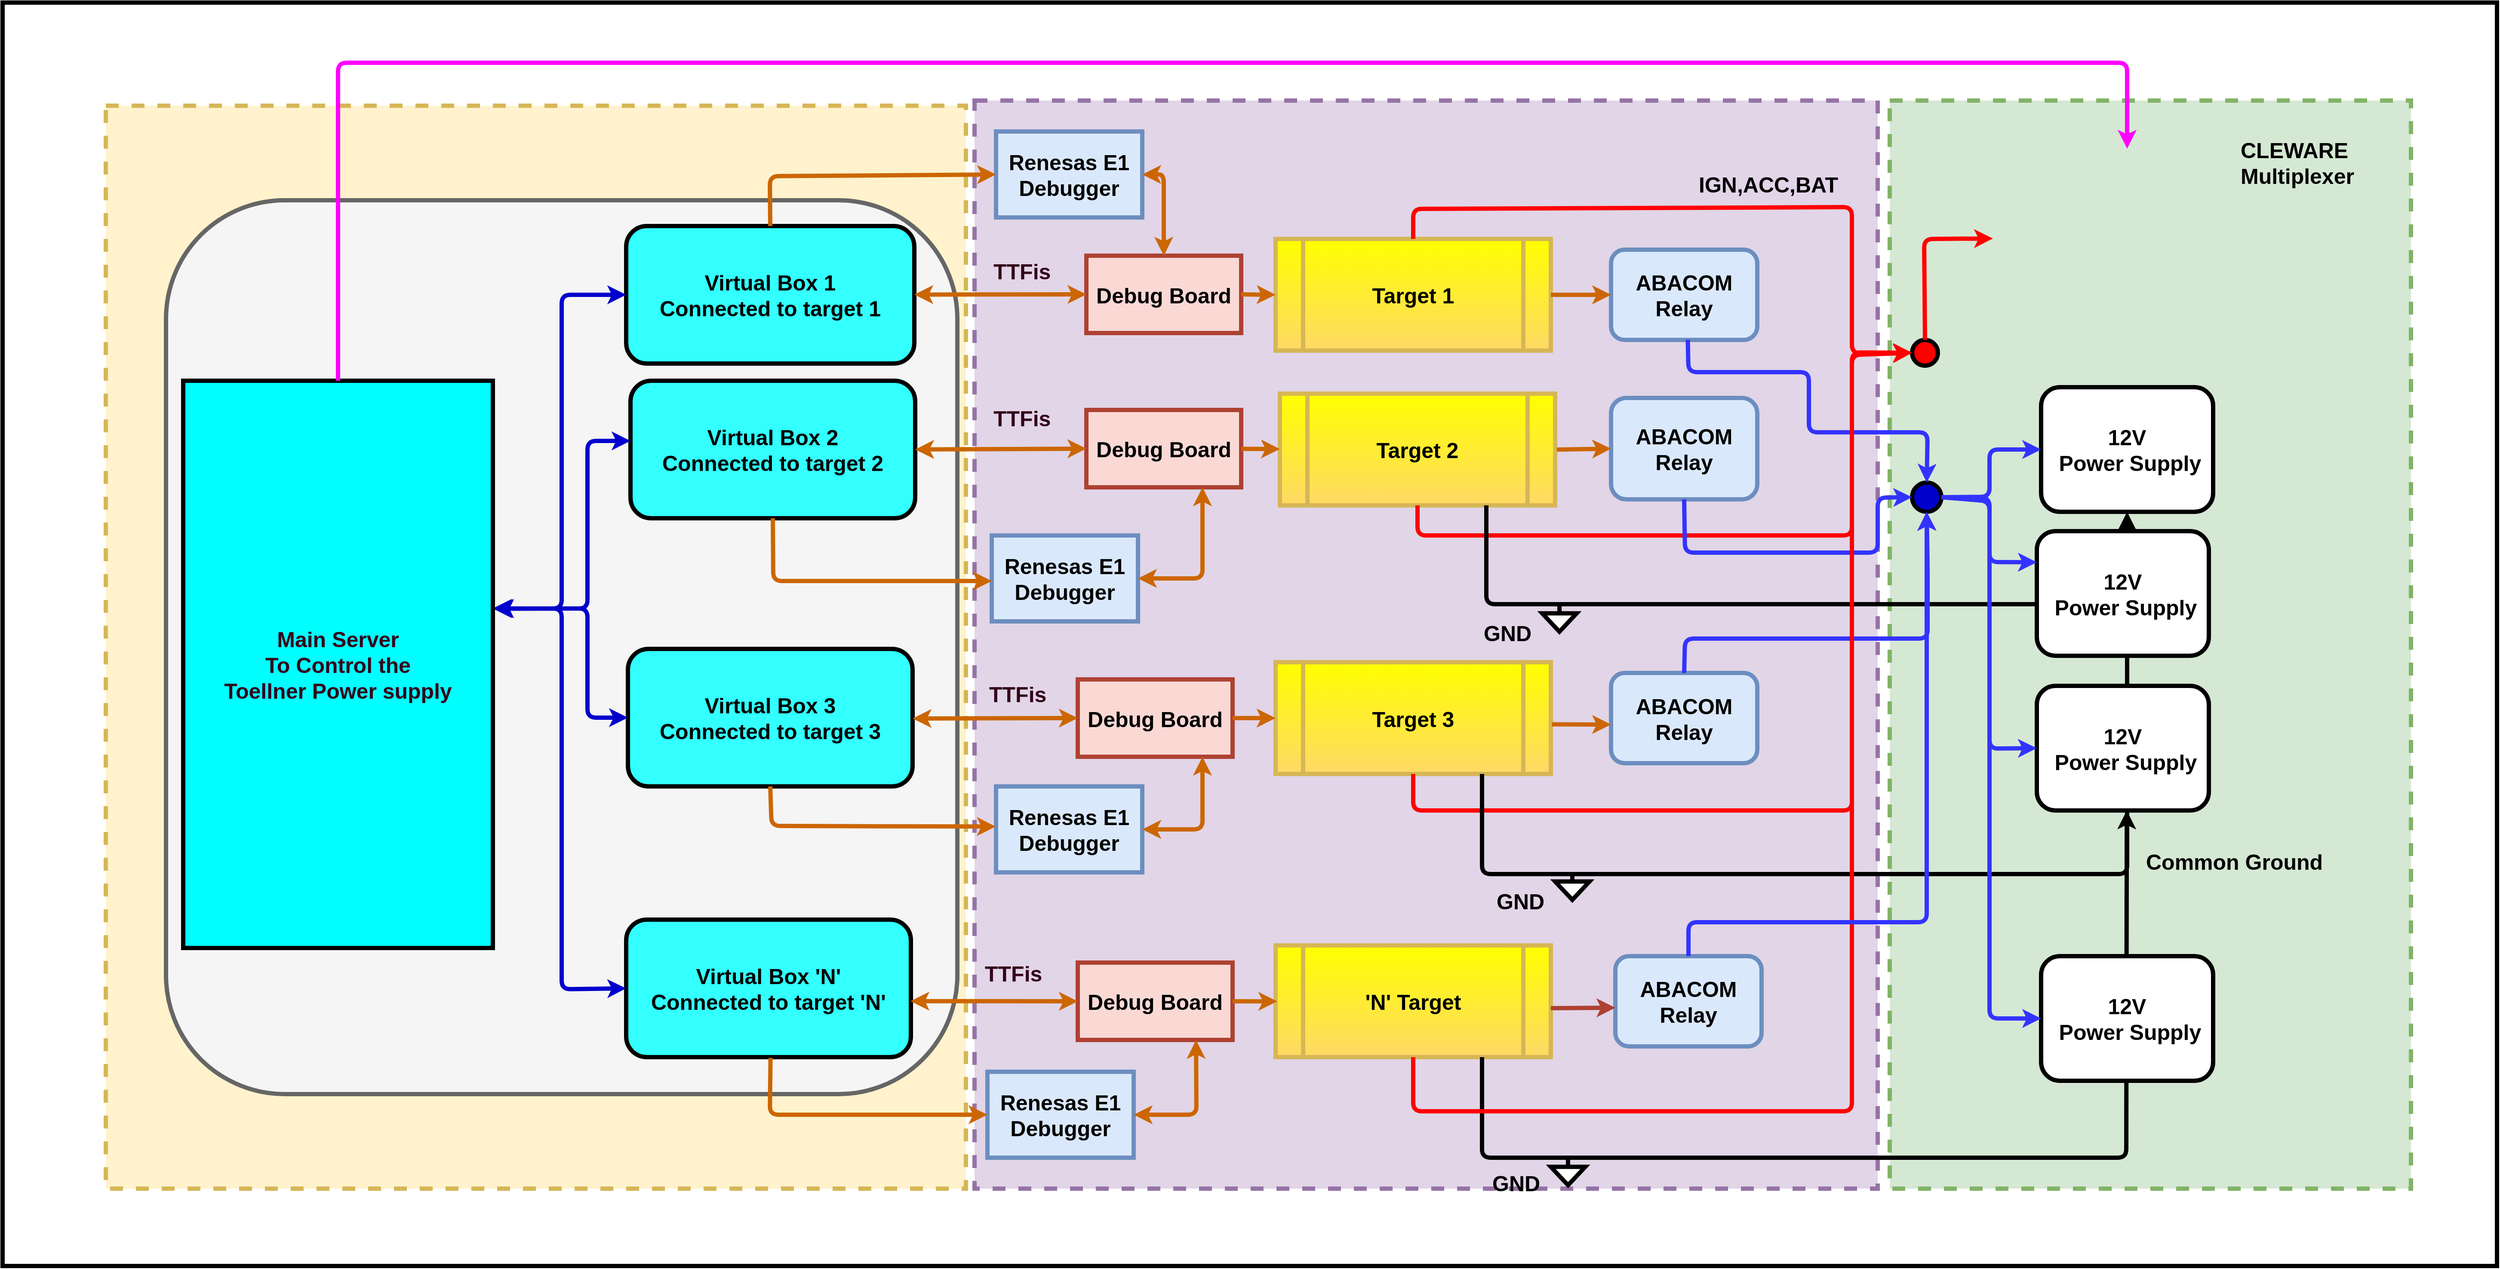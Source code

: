 <mxfile version="12.8.5" type="github">
  <diagram id="02fAPsdJdPxpbcAXxYlI" name="Page-1">
    <mxGraphModel dx="4295" dy="2483" grid="1" gridSize="10" guides="1" tooltips="1" connect="1" arrows="1" fold="1" page="1" pageScale="1" pageWidth="850" pageHeight="1100" math="0" shadow="0">
      <root>
        <mxCell id="0" />
        <mxCell id="1" parent="0" />
        <mxCell id="VCTh-uDd8C6AU_nKBhuK-1" value="" style="rounded=0;whiteSpace=wrap;html=1;strokeColor=#000000;strokeWidth=5;" parent="1" vertex="1">
          <mxGeometry x="-1500" y="-240" width="2900" height="1470" as="geometry" />
        </mxCell>
        <mxCell id="VCTh-uDd8C6AU_nKBhuK-2" value="" style="rounded=0;whiteSpace=wrap;html=1;dashed=1;strokeColor=#82b366;strokeWidth=5;fillColor=#d5e8d4;" parent="1" vertex="1">
          <mxGeometry x="694" y="-126" width="606" height="1266" as="geometry" />
        </mxCell>
        <mxCell id="VCTh-uDd8C6AU_nKBhuK-3" value="" style="rounded=0;whiteSpace=wrap;html=1;dashed=1;strokeColor=#9673a6;strokeWidth=5;fillColor=#e1d5e7;" parent="1" vertex="1">
          <mxGeometry x="-370" y="-126" width="1050" height="1266" as="geometry" />
        </mxCell>
        <mxCell id="VCTh-uDd8C6AU_nKBhuK-4" value="" style="rounded=0;whiteSpace=wrap;html=1;dashed=1;strokeWidth=5;strokeColor=#d6b656;fillColor=#fff2cc;" parent="1" vertex="1">
          <mxGeometry x="-1380" y="-120" width="1000" height="1260" as="geometry" />
        </mxCell>
        <mxCell id="VCTh-uDd8C6AU_nKBhuK-5" value="" style="rounded=1;whiteSpace=wrap;html=1;strokeWidth=5;fontStyle=1;fillColor=#f5f5f5;strokeColor=#666666;" parent="1" vertex="1">
          <mxGeometry x="-1310" y="-10" width="920" height="1040" as="geometry" />
        </mxCell>
        <mxCell id="VCTh-uDd8C6AU_nKBhuK-6" value="&lt;font style=&quot;font-size: 25px&quot;&gt;&lt;span&gt;&lt;font&gt;Virtual Box&lt;/font&gt;&lt;/span&gt; 1 &lt;br&gt;Connected to target 1&lt;br&gt;&lt;/font&gt;" style="rounded=1;whiteSpace=wrap;html=1;strokeWidth=5;fontStyle=1;fillColor=#33FFFF;" parent="1" vertex="1">
          <mxGeometry x="-775" y="20" width="335" height="160" as="geometry" />
        </mxCell>
        <mxCell id="VCTh-uDd8C6AU_nKBhuK-7" value="&lt;font style=&quot;font-size: 25px&quot;&gt;&lt;span&gt;&lt;font&gt;Virtual Box&lt;/font&gt;&lt;/span&gt; 2&lt;br&gt;Connected to target 2&lt;br&gt;&lt;/font&gt;" style="rounded=1;whiteSpace=wrap;html=1;strokeWidth=5;fontStyle=1;fillColor=#33FFFF;" parent="1" vertex="1">
          <mxGeometry x="-770" y="200" width="331" height="160" as="geometry" />
        </mxCell>
        <mxCell id="VCTh-uDd8C6AU_nKBhuK-8" value="&lt;font style=&quot;font-size: 25px&quot;&gt;Target 1&lt;br&gt;&lt;/font&gt;" style="shape=process;whiteSpace=wrap;html=1;backgroundOutline=1;strokeWidth=5;fontStyle=1;fillColor=#FFFF00;strokeColor=#d6b656;gradientColor=#ffd966;" parent="1" vertex="1">
          <mxGeometry x="-20" y="35" width="320" height="130" as="geometry" />
        </mxCell>
        <mxCell id="VCTh-uDd8C6AU_nKBhuK-9" value="&lt;font style=&quot;font-size: 25px&quot;&gt;Target 2&lt;br&gt;&lt;/font&gt;" style="shape=process;whiteSpace=wrap;html=1;backgroundOutline=1;strokeWidth=5;fontStyle=1;fillColor=#FFFF00;strokeColor=#d6b656;gradientColor=#ffd966;" parent="1" vertex="1">
          <mxGeometry x="-15" y="215" width="320" height="130" as="geometry" />
        </mxCell>
        <mxCell id="VCTh-uDd8C6AU_nKBhuK-10" value="&lt;font style=&quot;font-size: 25px;&quot;&gt;Debug Board&lt;br&gt;&lt;/font&gt;" style="rounded=0;whiteSpace=wrap;html=1;strokeWidth=5;fontStyle=1;fillColor=#fad9d5;strokeColor=#ae4132;" parent="1" vertex="1">
          <mxGeometry x="-240" y="54.5" width="180" height="90" as="geometry" />
        </mxCell>
        <mxCell id="VCTh-uDd8C6AU_nKBhuK-11" value="&lt;font style=&quot;font-size: 25px;&quot;&gt;Debug Board&lt;br&gt;&lt;/font&gt;" style="rounded=0;whiteSpace=wrap;html=1;strokeWidth=5;fontStyle=1;fillColor=#fad9d5;strokeColor=#ae4132;" parent="1" vertex="1">
          <mxGeometry x="-240" y="234" width="180" height="90" as="geometry" />
        </mxCell>
        <mxCell id="VCTh-uDd8C6AU_nKBhuK-12" value="&lt;font style=&quot;font-size: 25px;&quot;&gt;12V&lt;br&gt;&amp;nbsp;Power Supply&lt;br&gt;&lt;/font&gt;" style="rounded=1;whiteSpace=wrap;html=1;strokeWidth=5;fontStyle=1" parent="1" vertex="1">
          <mxGeometry x="870" y="207.5" width="200" height="145" as="geometry" />
        </mxCell>
        <mxCell id="VCTh-uDd8C6AU_nKBhuK-13" value="&lt;div style=&quot;font-size: 25px&quot;&gt;&lt;font style=&quot;font-size: 25px&quot;&gt;Renesas E1&lt;/font&gt;&lt;/div&gt;&lt;div style=&quot;font-size: 25px&quot;&gt;&lt;font style=&quot;font-size: 25px&quot;&gt;Debugger&lt;br&gt;&lt;/font&gt;&lt;/div&gt;" style="rounded=0;whiteSpace=wrap;html=1;strokeWidth=5;fontStyle=1;fillColor=#dae8fc;strokeColor=#6c8ebf;" parent="1" vertex="1">
          <mxGeometry x="-345" y="-90" width="170" height="100" as="geometry" />
        </mxCell>
        <mxCell id="VCTh-uDd8C6AU_nKBhuK-14" value="&lt;div style=&quot;font-size: 25px&quot;&gt;&lt;font style=&quot;font-size: 25px&quot;&gt;ABACOM &lt;br&gt;&lt;/font&gt;&lt;/div&gt;&lt;div style=&quot;font-size: 25px&quot;&gt;&lt;font style=&quot;font-size: 25px&quot;&gt;Relay&lt;br&gt;&lt;/font&gt;&lt;/div&gt;" style="rounded=1;whiteSpace=wrap;html=1;strokeWidth=5;fontStyle=1;fillColor=#dae8fc;strokeColor=#6c8ebf;" parent="1" vertex="1">
          <mxGeometry x="370" y="47.5" width="170" height="105" as="geometry" />
        </mxCell>
        <mxCell id="VCTh-uDd8C6AU_nKBhuK-15" value="&lt;div style=&quot;font-size: 25px&quot;&gt;&lt;font style=&quot;font-size: 25px&quot;&gt;ABACOM &lt;br&gt;&lt;/font&gt;&lt;/div&gt;&lt;div style=&quot;font-size: 25px&quot;&gt;&lt;font style=&quot;font-size: 25px&quot;&gt;Relay&lt;br&gt;&lt;/font&gt;&lt;/div&gt;" style="rounded=1;whiteSpace=wrap;html=1;strokeWidth=5;fontStyle=1;fillColor=#dae8fc;strokeColor=#6c8ebf;" parent="1" vertex="1">
          <mxGeometry x="370" y="220" width="170" height="118" as="geometry" />
        </mxCell>
        <mxCell id="VCTh-uDd8C6AU_nKBhuK-16" value="" style="endArrow=classic;html=1;exitX=1;exitY=0.5;entryX=0;entryY=0.5;strokeWidth=5;fontStyle=1;strokeColor=#CC6600;" parent="1" source="VCTh-uDd8C6AU_nKBhuK-10" target="VCTh-uDd8C6AU_nKBhuK-8" edge="1">
          <mxGeometry width="50" height="50" relative="1" as="geometry">
            <mxPoint x="110" y="600" as="sourcePoint" />
            <mxPoint x="160" y="550" as="targetPoint" />
          </mxGeometry>
        </mxCell>
        <mxCell id="VCTh-uDd8C6AU_nKBhuK-17" value="" style="endArrow=classic;html=1;strokeWidth=5;fontStyle=1;strokeColor=#CC6600;" parent="1" source="VCTh-uDd8C6AU_nKBhuK-11" target="VCTh-uDd8C6AU_nKBhuK-9" edge="1">
          <mxGeometry width="50" height="50" relative="1" as="geometry">
            <mxPoint x="-160" y="330" as="sourcePoint" />
            <mxPoint x="-89.289" y="280" as="targetPoint" />
          </mxGeometry>
        </mxCell>
        <mxCell id="VCTh-uDd8C6AU_nKBhuK-18" value="" style="endArrow=classic;html=1;exitX=0.5;exitY=0;strokeWidth=5;fontStyle=1;strokeColor=#FF0000;entryX=0;entryY=0.5;exitDx=0;exitDy=0;" parent="1" source="VCTh-uDd8C6AU_nKBhuK-8" target="VCTh-uDd8C6AU_nKBhuK-48" edge="1">
          <mxGeometry width="50" height="50" relative="1" as="geometry">
            <mxPoint x="520" y="-60" as="sourcePoint" />
            <mxPoint x="700" as="targetPoint" />
            <Array as="points">
              <mxPoint x="140" />
              <mxPoint x="650" y="-2" />
              <mxPoint x="650" y="168" />
            </Array>
          </mxGeometry>
        </mxCell>
        <mxCell id="VCTh-uDd8C6AU_nKBhuK-19" value="&lt;font style=&quot;font-size: 25px;&quot;&gt;IGN,ACC,BAT&lt;/font&gt;" style="text;html=1;strokeWidth=5;fontStyle=1" parent="1" vertex="1">
          <mxGeometry x="470" y="-50" width="180" height="30" as="geometry" />
        </mxCell>
        <mxCell id="VCTh-uDd8C6AU_nKBhuK-20" value="" style="endArrow=classic;html=1;exitX=0.5;exitY=1;entryX=0;entryY=0.5;strokeWidth=5;fontStyle=1;strokeColor=#FF0000;exitDx=0;exitDy=0;" parent="1" source="VCTh-uDd8C6AU_nKBhuK-9" target="VCTh-uDd8C6AU_nKBhuK-48" edge="1">
          <mxGeometry width="50" height="50" relative="1" as="geometry">
            <mxPoint x="760" y="600" as="sourcePoint" />
            <mxPoint x="810" y="550" as="targetPoint" />
            <Array as="points">
              <mxPoint x="145" y="380" />
              <mxPoint x="650" y="380" />
              <mxPoint x="650" y="280" />
              <mxPoint x="650" y="168" />
            </Array>
          </mxGeometry>
        </mxCell>
        <mxCell id="VCTh-uDd8C6AU_nKBhuK-21" value="" style="endArrow=classic;html=1;exitX=0.75;exitY=1;entryX=0.5;entryY=1;strokeWidth=5;fontStyle=1" parent="1" source="VCTh-uDd8C6AU_nKBhuK-9" target="VCTh-uDd8C6AU_nKBhuK-12" edge="1">
          <mxGeometry width="50" height="50" relative="1" as="geometry">
            <mxPoint x="530" y="650" as="sourcePoint" />
            <mxPoint x="580" y="600" as="targetPoint" />
            <Array as="points">
              <mxPoint x="225" y="460" />
              <mxPoint x="970" y="460" />
            </Array>
          </mxGeometry>
        </mxCell>
        <mxCell id="VCTh-uDd8C6AU_nKBhuK-25" value="&lt;font style=&quot;font-size: 25px&quot;&gt;&lt;span&gt;&lt;font style=&quot;font-size: 25px&quot;&gt;Common Ground &lt;/font&gt;&lt;/span&gt;&lt;/font&gt;" style="text;html=1;resizable=0;points=[];autosize=1;align=left;verticalAlign=top;spacingTop=-4;fontStyle=1" parent="1" vertex="1">
          <mxGeometry x="990" y="742" width="220" height="20" as="geometry" />
        </mxCell>
        <mxCell id="VCTh-uDd8C6AU_nKBhuK-26" value="" style="verticalLabelPosition=bottom;shadow=0;dashed=0;align=center;fillColor=#ffffff;html=1;verticalAlign=top;strokeWidth=5;shape=mxgraph.electrical.signal_sources.signal_ground;glass=0;comic=0;fontSize=50;fontStyle=1" parent="1" vertex="1">
          <mxGeometry x="290" y="460" width="40" height="32" as="geometry" />
        </mxCell>
        <mxCell id="VCTh-uDd8C6AU_nKBhuK-28" value="&lt;span&gt;&lt;font style=&quot;font-size: 25px&quot; color=&quot;#00000&quot;&gt;GND&lt;/font&gt;&lt;/span&gt;" style="text;html=1;resizable=0;points=[];autosize=1;align=left;verticalAlign=top;spacingTop=-4;fontColor=#33001A;fontStyle=1" parent="1" vertex="1">
          <mxGeometry x="905" y="466" width="70" height="20" as="geometry" />
        </mxCell>
        <mxCell id="VCTh-uDd8C6AU_nKBhuK-30" value="" style="endArrow=classic;html=1;strokeColor=#CC6600;strokeWidth=5;fontColor=#33001A;exitX=0.5;exitY=0;fontStyle=1;entryX=0;entryY=0.5;" parent="1" source="VCTh-uDd8C6AU_nKBhuK-6" target="VCTh-uDd8C6AU_nKBhuK-13" edge="1">
          <mxGeometry width="50" height="50" relative="1" as="geometry">
            <mxPoint x="-220" y="-40" as="sourcePoint" />
            <mxPoint x="-380" y="-40" as="targetPoint" />
            <Array as="points">
              <mxPoint x="-608" y="-38" />
            </Array>
          </mxGeometry>
        </mxCell>
        <mxCell id="VCTh-uDd8C6AU_nKBhuK-31" value="" style="endArrow=classic;html=1;strokeColor=#CC6600;strokeWidth=5;fontColor=#33001A;exitX=1;exitY=0.5;entryX=0;entryY=0.5;fontStyle=1" parent="1" source="VCTh-uDd8C6AU_nKBhuK-8" target="VCTh-uDd8C6AU_nKBhuK-14" edge="1">
          <mxGeometry width="50" height="50" relative="1" as="geometry">
            <mxPoint x="220" as="sourcePoint" />
            <mxPoint x="270" y="-50" as="targetPoint" />
            <Array as="points" />
          </mxGeometry>
        </mxCell>
        <mxCell id="VCTh-uDd8C6AU_nKBhuK-32" value="" style="endArrow=classic;startArrow=classic;html=1;strokeColor=#CC6600;strokeWidth=5;fontColor=#33001A;entryX=0;entryY=0.5;fontStyle=1" parent="1" source="VCTh-uDd8C6AU_nKBhuK-6" target="VCTh-uDd8C6AU_nKBhuK-10" edge="1">
          <mxGeometry width="50" height="50" relative="1" as="geometry">
            <mxPoint x="-440" y="150" as="sourcePoint" />
            <mxPoint x="-369.289" y="100" as="targetPoint" />
          </mxGeometry>
        </mxCell>
        <mxCell id="VCTh-uDd8C6AU_nKBhuK-33" value="" style="endArrow=classic;startArrow=classic;html=1;strokeColor=#CC6600;strokeWidth=5;fontColor=#33001A;exitX=1;exitY=0.5;entryX=0;entryY=0.5;fontStyle=1" parent="1" source="VCTh-uDd8C6AU_nKBhuK-7" target="VCTh-uDd8C6AU_nKBhuK-11" edge="1">
          <mxGeometry width="50" height="50" relative="1" as="geometry">
            <mxPoint x="-410" y="320" as="sourcePoint" />
            <mxPoint x="-360" y="270" as="targetPoint" />
          </mxGeometry>
        </mxCell>
        <mxCell id="VCTh-uDd8C6AU_nKBhuK-34" value="&lt;div&gt;&lt;font style=&quot;font-size: 25px&quot;&gt;Renesas E1&lt;/font&gt;&lt;/div&gt;&lt;div&gt;&lt;font style=&quot;font-size: 25px&quot;&gt;Debugger&lt;br&gt;&lt;/font&gt;&lt;/div&gt;" style="rounded=0;whiteSpace=wrap;html=1;strokeWidth=5;fontStyle=1;fillColor=#dae8fc;strokeColor=#6c8ebf;" parent="1" vertex="1">
          <mxGeometry x="-350" y="380" width="170" height="100" as="geometry" />
        </mxCell>
        <mxCell id="VCTh-uDd8C6AU_nKBhuK-35" value="" style="endArrow=classic;html=1;strokeColor=#CC6600;strokeWidth=5;fontColor=#33001A;exitX=0.5;exitY=1;fontStyle=1;" parent="1" source="VCTh-uDd8C6AU_nKBhuK-7" edge="1">
          <mxGeometry width="50" height="50" relative="1" as="geometry">
            <mxPoint x="-604.5" y="490.333" as="sourcePoint" />
            <mxPoint x="-350" y="433" as="targetPoint" />
            <Array as="points">
              <mxPoint x="-604" y="433" />
            </Array>
          </mxGeometry>
        </mxCell>
        <mxCell id="VCTh-uDd8C6AU_nKBhuK-36" value="" style="endArrow=classic;html=1;strokeColor=#CC6600;strokeWidth=5;fontColor=#33001A;entryX=0;entryY=0.5;exitX=1.006;exitY=0.501;exitPerimeter=0;fontStyle=1" parent="1" source="VCTh-uDd8C6AU_nKBhuK-9" target="VCTh-uDd8C6AU_nKBhuK-15" edge="1">
          <mxGeometry width="50" height="50" relative="1" as="geometry">
            <mxPoint x="310" y="280" as="sourcePoint" />
            <mxPoint x="373.833" y="570.333" as="targetPoint" />
            <Array as="points" />
          </mxGeometry>
        </mxCell>
        <mxCell id="VCTh-uDd8C6AU_nKBhuK-37" value="" style="endArrow=classic;startArrow=classic;html=1;strokeColor=#0000CC;strokeWidth=5;fontColor=#33001A;entryX=0;entryY=0.5;fontStyle=1;" parent="1" target="VCTh-uDd8C6AU_nKBhuK-6" edge="1">
          <mxGeometry width="50" height="50" relative="1" as="geometry">
            <mxPoint x="-930" y="465" as="sourcePoint" />
            <mxPoint x="-790" y="70" as="targetPoint" />
            <Array as="points">
              <mxPoint x="-850" y="465" />
              <mxPoint x="-850" y="100" />
            </Array>
          </mxGeometry>
        </mxCell>
        <mxCell id="VCTh-uDd8C6AU_nKBhuK-38" value="" style="endArrow=classic;startArrow=classic;html=1;strokeColor=#0000CC;strokeWidth=5;fontColor=#33001A;fontStyle=1" parent="1" edge="1">
          <mxGeometry width="50" height="50" relative="1" as="geometry">
            <mxPoint x="-930" y="465" as="sourcePoint" />
            <mxPoint x="-770" y="270" as="targetPoint" />
            <Array as="points">
              <mxPoint x="-820" y="465" />
              <mxPoint x="-820" y="270" />
            </Array>
          </mxGeometry>
        </mxCell>
        <mxCell id="VCTh-uDd8C6AU_nKBhuK-39" value="&lt;div style=&quot;font-size: 25px&quot; align=&quot;center&quot;&gt;&lt;span style=&quot;font-size: 25px&quot;&gt;&lt;font style=&quot;font-size: 25px&quot;&gt;Main Server&lt;br style=&quot;font-size: 25px&quot;&gt;&lt;/font&gt;&lt;/span&gt;&lt;/div&gt;&lt;span&gt;&lt;font&gt;To Control the &lt;br&gt;Toellner Power supply&lt;/font&gt;&lt;/span&gt;" style="rounded=0;whiteSpace=wrap;html=1;strokeWidth=5;fillColor=#00FFFF;fontColor=#33001A;fontSize=25;fontStyle=1" parent="1" vertex="1">
          <mxGeometry x="-1290" y="200" width="360" height="660" as="geometry" />
        </mxCell>
        <mxCell id="VCTh-uDd8C6AU_nKBhuK-40" value="&lt;font style=&quot;font-size: 25px&quot;&gt;Target 3&lt;br&gt;&lt;/font&gt;" style="shape=process;whiteSpace=wrap;html=1;backgroundOutline=1;strokeWidth=5;fontStyle=1;fillColor=#FFFF00;strokeColor=#d6b656;gradientColor=#ffd966;" parent="1" vertex="1">
          <mxGeometry x="-20" y="527.5" width="320" height="130" as="geometry" />
        </mxCell>
        <mxCell id="VCTh-uDd8C6AU_nKBhuK-41" value="&lt;font style=&quot;font-size: 25px;&quot;&gt;Debug Board&lt;br&gt;&lt;/font&gt;" style="rounded=0;whiteSpace=wrap;html=1;strokeWidth=5;fontStyle=1;fillColor=#fad9d5;strokeColor=#ae4132;" parent="1" vertex="1">
          <mxGeometry x="-250" y="547.5" width="180" height="90" as="geometry" />
        </mxCell>
        <mxCell id="VCTh-uDd8C6AU_nKBhuK-42" value="&lt;div style=&quot;font-size: 25px&quot;&gt;&lt;font style=&quot;font-size: 25px&quot;&gt;ABACOM &lt;br&gt;&lt;/font&gt;&lt;/div&gt;&lt;div style=&quot;font-size: 25px&quot;&gt;&lt;font style=&quot;font-size: 25px&quot;&gt;Relay&lt;br&gt;&lt;/font&gt;&lt;/div&gt;" style="rounded=1;whiteSpace=wrap;html=1;strokeWidth=5;fontStyle=1;fillColor=#dae8fc;strokeColor=#6c8ebf;" parent="1" vertex="1">
          <mxGeometry x="370" y="540" width="170" height="105" as="geometry" />
        </mxCell>
        <mxCell id="VCTh-uDd8C6AU_nKBhuK-43" value="&lt;div style=&quot;font-size: 25px&quot;&gt;&lt;font style=&quot;font-size: 25px&quot;&gt;Renesas E1&lt;/font&gt;&lt;/div&gt;&lt;div style=&quot;font-size: 25px&quot;&gt;&lt;font style=&quot;font-size: 25px&quot;&gt;Debugger&lt;br&gt;&lt;/font&gt;&lt;/div&gt;" style="rounded=0;whiteSpace=wrap;html=1;strokeWidth=5;fontStyle=1;fillColor=#dae8fc;strokeColor=#6c8ebf;" parent="1" vertex="1">
          <mxGeometry x="-345" y="672" width="170" height="100" as="geometry" />
        </mxCell>
        <mxCell id="VCTh-uDd8C6AU_nKBhuK-44" value="" style="endArrow=classic;html=1;strokeWidth=5;fontStyle=1;strokeColor=#CC6600;exitX=1;exitY=0.5;entryX=0;entryY=0.5;" parent="1" source="VCTh-uDd8C6AU_nKBhuK-41" target="VCTh-uDd8C6AU_nKBhuK-40" edge="1">
          <mxGeometry width="50" height="50" relative="1" as="geometry">
            <mxPoint x="-150" y="290.0" as="sourcePoint" />
            <mxPoint x="-79.289" y="290.0" as="targetPoint" />
          </mxGeometry>
        </mxCell>
        <mxCell id="VCTh-uDd8C6AU_nKBhuK-45" value="" style="endArrow=classic;html=1;strokeColor=#CC6600;strokeWidth=5;fontColor=#33001A;entryX=0;entryY=0.5;exitX=1.004;exitY=0.556;exitPerimeter=0;fontStyle=1" parent="1" source="VCTh-uDd8C6AU_nKBhuK-40" edge="1">
          <mxGeometry width="50" height="50" relative="1" as="geometry">
            <mxPoint x="230" y="600" as="sourcePoint" />
            <mxPoint x="370" y="600" as="targetPoint" />
            <Array as="points" />
          </mxGeometry>
        </mxCell>
        <mxCell id="VCTh-uDd8C6AU_nKBhuK-46" value="" style="endArrow=classic;html=1;exitX=0.5;exitY=1;entryX=0;entryY=0.5;strokeWidth=5;fontStyle=1;strokeColor=#FF0000;exitDx=0;exitDy=0;" parent="1" target="VCTh-uDd8C6AU_nKBhuK-48" edge="1" source="VCTh-uDd8C6AU_nKBhuK-40">
          <mxGeometry width="50" height="50" relative="1" as="geometry">
            <mxPoint x="539.857" y="593.571" as="sourcePoint" />
            <mxPoint x="869.857" y="593.571" as="targetPoint" />
            <Array as="points">
              <mxPoint x="140" y="700" />
              <mxPoint x="650" y="700" />
              <mxPoint x="650" y="594" />
              <mxPoint x="650" y="170" />
            </Array>
          </mxGeometry>
        </mxCell>
        <mxCell id="VCTh-uDd8C6AU_nKBhuK-47" value="" style="endArrow=classic;html=1;exitX=0.75;exitY=1;strokeWidth=5;fontStyle=1" parent="1" source="VCTh-uDd8C6AU_nKBhuK-40" edge="1">
          <mxGeometry width="50" height="50" relative="1" as="geometry">
            <mxPoint x="149.857" y="659.286" as="sourcePoint" />
            <mxPoint x="970" y="360" as="targetPoint" />
            <Array as="points">
              <mxPoint x="220" y="774" />
              <mxPoint x="970" y="774" />
            </Array>
          </mxGeometry>
        </mxCell>
        <mxCell id="VCTh-uDd8C6AU_nKBhuK-48" value="" style="ellipse;whiteSpace=wrap;html=1;aspect=fixed;strokeWidth=5;fillColor=#FF0000;fontSize=25;fontColor=#33001A;fontStyle=1" parent="1" vertex="1">
          <mxGeometry x="720" y="152.5" width="30" height="30" as="geometry" />
        </mxCell>
        <mxCell id="VCTh-uDd8C6AU_nKBhuK-49" value="" style="endArrow=classic;html=1;strokeColor=#FF0000;strokeWidth=5;fontSize=25;fontColor=#33001A;exitX=0.5;exitY=0;entryX=0;entryY=0.5;fontStyle=1" parent="1" source="VCTh-uDd8C6AU_nKBhuK-48" edge="1">
          <mxGeometry width="50" height="50" relative="1" as="geometry">
            <mxPoint x="760" y="110" as="sourcePoint" />
            <mxPoint x="814" y="34.5" as="targetPoint" />
            <Array as="points">
              <mxPoint x="734" y="35" />
            </Array>
          </mxGeometry>
        </mxCell>
        <mxCell id="VCTh-uDd8C6AU_nKBhuK-50" value="&lt;font style=&quot;font-size: 25px;&quot;&gt;12V&lt;br&gt;&amp;nbsp;Power Supply&lt;br&gt;&lt;/font&gt;" style="rounded=1;whiteSpace=wrap;html=1;strokeWidth=5;fontStyle=1" parent="1" vertex="1">
          <mxGeometry x="865" y="375" width="200" height="145" as="geometry" />
        </mxCell>
        <mxCell id="VCTh-uDd8C6AU_nKBhuK-51" value="&lt;font style=&quot;font-size: 25px;&quot;&gt;12V&lt;br&gt;&amp;nbsp;Power Supply&lt;br&gt;&lt;/font&gt;" style="rounded=1;whiteSpace=wrap;html=1;strokeWidth=5;fontStyle=1" parent="1" vertex="1">
          <mxGeometry x="865" y="555" width="200" height="145" as="geometry" />
        </mxCell>
        <mxCell id="VCTh-uDd8C6AU_nKBhuK-52" value="" style="ellipse;whiteSpace=wrap;html=1;aspect=fixed;strokeWidth=5;fillColor=#0000CC;fontSize=25;fontColor=#33001A;fontStyle=1" parent="1" vertex="1">
          <mxGeometry x="720" y="318.5" width="34" height="34" as="geometry" />
        </mxCell>
        <mxCell id="VCTh-uDd8C6AU_nKBhuK-53" value="" style="endArrow=classic;html=1;strokeColor=#3333FF;strokeWidth=5;fontSize=25;fontColor=#33001A;exitX=0.5;exitY=1;entryX=0;entryY=0.5;fontStyle=1" parent="1" source="VCTh-uDd8C6AU_nKBhuK-15" target="VCTh-uDd8C6AU_nKBhuK-52" edge="1">
          <mxGeometry width="50" height="50" relative="1" as="geometry">
            <mxPoint x="500" y="440" as="sourcePoint" />
            <mxPoint x="550" y="390" as="targetPoint" />
            <Array as="points">
              <mxPoint x="456" y="400" />
              <mxPoint x="680" y="400" />
              <mxPoint x="680" y="336" />
            </Array>
          </mxGeometry>
        </mxCell>
        <mxCell id="VCTh-uDd8C6AU_nKBhuK-54" value="" style="endArrow=classic;html=1;strokeColor=#3333FF;strokeWidth=5;fontSize=25;fontColor=#33001A;exitX=0.525;exitY=0.998;entryX=0.5;entryY=0;exitPerimeter=0;fontStyle=1" parent="1" source="VCTh-uDd8C6AU_nKBhuK-14" target="VCTh-uDd8C6AU_nKBhuK-52" edge="1">
          <mxGeometry width="50" height="50" relative="1" as="geometry">
            <mxPoint x="560" y="220" as="sourcePoint" />
            <mxPoint x="610" y="170" as="targetPoint" />
            <Array as="points">
              <mxPoint x="460" y="190" />
              <mxPoint x="600" y="190" />
              <mxPoint x="600" y="260" />
              <mxPoint x="738" y="260" />
            </Array>
          </mxGeometry>
        </mxCell>
        <mxCell id="VCTh-uDd8C6AU_nKBhuK-55" value="" style="endArrow=classic;html=1;strokeColor=#3333FF;strokeWidth=5;fontSize=25;fontColor=#33001A;exitX=0.5;exitY=0;entryX=0.5;entryY=1;fontStyle=1" parent="1" source="VCTh-uDd8C6AU_nKBhuK-42" target="VCTh-uDd8C6AU_nKBhuK-52" edge="1">
          <mxGeometry width="50" height="50" relative="1" as="geometry">
            <mxPoint x="770" y="450" as="sourcePoint" />
            <mxPoint x="820" y="400" as="targetPoint" />
            <Array as="points">
              <mxPoint x="456" y="500" />
              <mxPoint x="738" y="500" />
              <mxPoint x="738" y="420" />
            </Array>
          </mxGeometry>
        </mxCell>
        <mxCell id="VCTh-uDd8C6AU_nKBhuK-56" value="" style="endArrow=classic;html=1;strokeColor=#3333FF;strokeWidth=5;fontSize=25;fontColor=#33001A;exitX=1;exitY=0.5;entryX=0;entryY=0.5;fontStyle=1" parent="1" source="VCTh-uDd8C6AU_nKBhuK-52" target="VCTh-uDd8C6AU_nKBhuK-12" edge="1">
          <mxGeometry width="50" height="50" relative="1" as="geometry">
            <mxPoint x="800" y="370" as="sourcePoint" />
            <mxPoint x="850" y="320" as="targetPoint" />
            <Array as="points">
              <mxPoint x="810" y="335" />
              <mxPoint x="810" y="280" />
            </Array>
          </mxGeometry>
        </mxCell>
        <mxCell id="VCTh-uDd8C6AU_nKBhuK-57" value="" style="endArrow=classic;html=1;strokeColor=#3333FF;strokeWidth=5;fontSize=25;fontColor=#33001A;exitX=1;exitY=0.5;entryX=0;entryY=0.25;fontStyle=1" parent="1" source="VCTh-uDd8C6AU_nKBhuK-52" target="VCTh-uDd8C6AU_nKBhuK-50" edge="1">
          <mxGeometry width="50" height="50" relative="1" as="geometry">
            <mxPoint x="790" y="430" as="sourcePoint" />
            <mxPoint x="840" y="380" as="targetPoint" />
            <Array as="points">
              <mxPoint x="810" y="336" />
              <mxPoint x="810" y="411" />
            </Array>
          </mxGeometry>
        </mxCell>
        <mxCell id="VCTh-uDd8C6AU_nKBhuK-58" value="" style="endArrow=classic;html=1;strokeColor=#3333FF;strokeWidth=5;fontSize=25;fontColor=#33001A;exitX=1;exitY=0.5;entryX=0;entryY=0.5;fontStyle=1" parent="1" source="VCTh-uDd8C6AU_nKBhuK-52" target="VCTh-uDd8C6AU_nKBhuK-51" edge="1">
          <mxGeometry width="50" height="50" relative="1" as="geometry">
            <mxPoint x="780" y="440" as="sourcePoint" />
            <mxPoint x="830" y="390" as="targetPoint" />
            <Array as="points">
              <mxPoint x="810" y="340" />
              <mxPoint x="810" y="628" />
            </Array>
          </mxGeometry>
        </mxCell>
        <mxCell id="VCTh-uDd8C6AU_nKBhuK-60" value="&lt;div&gt;&lt;b&gt;&lt;font style=&quot;font-size: 25px&quot;&gt;CLEWARE&lt;br&gt;&lt;/font&gt;&lt;/b&gt;&lt;/div&gt;&lt;div&gt;&lt;b&gt;&lt;font style=&quot;font-size: 25px&quot;&gt;Multiplexer&lt;/font&gt;&lt;/b&gt;&lt;/div&gt;" style="text;html=1;fontStyle=1" parent="1" vertex="1">
          <mxGeometry x="1100" y="-90" width="180" height="110" as="geometry" />
        </mxCell>
        <mxCell id="VCTh-uDd8C6AU_nKBhuK-61" value="&lt;span&gt;&lt;font style=&quot;font-size: 25px&quot; color=&quot;#00000&quot;&gt;GND&lt;/font&gt;&lt;/span&gt;" style="text;html=1;resizable=0;points=[];autosize=1;align=left;verticalAlign=top;spacingTop=-4;fontColor=#33001A;fontStyle=1" parent="1" vertex="1">
          <mxGeometry x="220" y="476.071" width="70" height="20" as="geometry" />
        </mxCell>
        <mxCell id="VCTh-uDd8C6AU_nKBhuK-63" value="&lt;font style=&quot;font-size: 25px&quot;&gt;&#39;N&#39; Target&lt;br&gt;&lt;/font&gt;" style="shape=process;whiteSpace=wrap;html=1;backgroundOutline=1;strokeWidth=5;fontStyle=1;fillColor=#FFFF00;strokeColor=#d6b656;gradientColor=#ffd966;" parent="1" vertex="1">
          <mxGeometry x="-20" y="857" width="320" height="130" as="geometry" />
        </mxCell>
        <mxCell id="VCTh-uDd8C6AU_nKBhuK-64" value="&lt;font style=&quot;font-size: 25px;&quot;&gt;Debug Board&lt;br&gt;&lt;/font&gt;" style="rounded=0;whiteSpace=wrap;html=1;strokeWidth=5;fontStyle=1;fillColor=#fad9d5;strokeColor=#ae4132;" parent="1" vertex="1">
          <mxGeometry x="-250" y="877" width="180" height="90" as="geometry" />
        </mxCell>
        <mxCell id="VCTh-uDd8C6AU_nKBhuK-65" value="&lt;div style=&quot;font-size: 25px&quot;&gt;&lt;font style=&quot;font-size: 25px&quot;&gt;ABACOM &lt;br&gt;&lt;/font&gt;&lt;/div&gt;&lt;div style=&quot;font-size: 25px&quot;&gt;&lt;font style=&quot;font-size: 25px&quot;&gt;Relay&lt;br&gt;&lt;/font&gt;&lt;/div&gt;" style="rounded=1;whiteSpace=wrap;html=1;strokeWidth=5;fontStyle=1;fillColor=#dae8fc;strokeColor=#6c8ebf;" parent="1" vertex="1">
          <mxGeometry x="375" y="869.5" width="170" height="105" as="geometry" />
        </mxCell>
        <mxCell id="VCTh-uDd8C6AU_nKBhuK-66" value="&lt;div style=&quot;font-size: 25px&quot;&gt;&lt;font style=&quot;font-size: 25px&quot;&gt;Renesas E1&lt;/font&gt;&lt;/div&gt;&lt;div style=&quot;font-size: 25px&quot;&gt;&lt;font style=&quot;font-size: 25px&quot;&gt;Debugger&lt;br&gt;&lt;/font&gt;&lt;/div&gt;" style="rounded=0;whiteSpace=wrap;html=1;strokeWidth=5;fontStyle=1;fillColor=#dae8fc;strokeColor=#6c8ebf;" parent="1" vertex="1">
          <mxGeometry x="-355" y="1004" width="170" height="100" as="geometry" />
        </mxCell>
        <mxCell id="VCTh-uDd8C6AU_nKBhuK-67" value="" style="endArrow=classic;html=1;strokeColor=#ae4132;strokeWidth=5;fontColor=#33001A;entryX=0;entryY=0.5;fillColor=#fad9d5;fontStyle=1" parent="1" edge="1">
          <mxGeometry width="50" height="50" relative="1" as="geometry">
            <mxPoint x="300" y="930" as="sourcePoint" />
            <mxPoint x="375" y="929.5" as="targetPoint" />
            <Array as="points" />
          </mxGeometry>
        </mxCell>
        <mxCell id="VCTh-uDd8C6AU_nKBhuK-68" value="" style="endArrow=classic;html=1;exitX=0.75;exitY=1;strokeWidth=5;fontStyle=1;entryX=0.523;entryY=1;entryPerimeter=0;" parent="1" source="VCTh-uDd8C6AU_nKBhuK-63" target="VCTh-uDd8C6AU_nKBhuK-51" edge="1">
          <mxGeometry width="50" height="50" relative="1" as="geometry">
            <mxPoint x="154.857" y="988.786" as="sourcePoint" />
            <mxPoint x="975" y="700" as="targetPoint" />
            <Array as="points">
              <mxPoint x="220" y="1104" />
              <mxPoint x="969" y="1104" />
            </Array>
          </mxGeometry>
        </mxCell>
        <mxCell id="VCTh-uDd8C6AU_nKBhuK-69" value="&lt;font style=&quot;font-size: 25px;&quot;&gt;12V&lt;br&gt;&amp;nbsp;Power Supply&lt;br&gt;&lt;/font&gt;" style="rounded=1;whiteSpace=wrap;html=1;strokeWidth=5;fontStyle=1" parent="1" vertex="1">
          <mxGeometry x="870" y="869.5" width="200" height="145" as="geometry" />
        </mxCell>
        <mxCell id="VCTh-uDd8C6AU_nKBhuK-70" value="" style="verticalLabelPosition=bottom;shadow=0;dashed=0;align=center;fillColor=#ffffff;html=1;verticalAlign=top;strokeWidth=5;shape=mxgraph.electrical.signal_sources.signal_ground;glass=0;comic=0;fontSize=50;fontStyle=1" parent="1" vertex="1">
          <mxGeometry x="305" y="772" width="40" height="32" as="geometry" />
        </mxCell>
        <mxCell id="VCTh-uDd8C6AU_nKBhuK-71" value="&lt;span&gt;&lt;font style=&quot;font-size: 25px&quot; color=&quot;#00000&quot;&gt;GND&lt;/font&gt;&lt;/span&gt;" style="text;html=1;resizable=0;points=[];autosize=1;align=left;verticalAlign=top;spacingTop=-4;fontColor=#33001A;fontStyle=1" parent="1" vertex="1">
          <mxGeometry x="235" y="788.071" width="70" height="20" as="geometry" />
        </mxCell>
        <mxCell id="VCTh-uDd8C6AU_nKBhuK-72" value="" style="verticalLabelPosition=bottom;shadow=0;dashed=0;align=center;fillColor=#ffffff;html=1;verticalAlign=top;strokeWidth=5;shape=mxgraph.electrical.signal_sources.signal_ground;glass=0;comic=0;fontSize=50;fontStyle=1" parent="1" vertex="1">
          <mxGeometry x="300" y="1104" width="40" height="32" as="geometry" />
        </mxCell>
        <mxCell id="VCTh-uDd8C6AU_nKBhuK-73" value="&lt;span&gt;&lt;font style=&quot;font-size: 25px&quot; color=&quot;#00000&quot;&gt;GND&lt;/font&gt;&lt;/span&gt;" style="text;html=1;resizable=0;points=[];autosize=1;align=left;verticalAlign=top;spacingTop=-4;fontColor=#33001A;fontStyle=1" parent="1" vertex="1">
          <mxGeometry x="230" y="1116.071" width="70" height="20" as="geometry" />
        </mxCell>
        <mxCell id="VCTh-uDd8C6AU_nKBhuK-74" value="&lt;font style=&quot;font-size: 25px&quot;&gt;&lt;span&gt;&lt;font&gt;Virtual Box&lt;/font&gt;&lt;/span&gt; &#39;N&#39;&lt;br&gt;Connected to target &#39;N&#39;&lt;br&gt;&lt;/font&gt;" style="rounded=1;whiteSpace=wrap;html=1;strokeWidth=5;fontStyle=1;fillColor=#33FFFF;" parent="1" vertex="1">
          <mxGeometry x="-775" y="827" width="331" height="160" as="geometry" />
        </mxCell>
        <mxCell id="VCTh-uDd8C6AU_nKBhuK-75" value="&lt;font style=&quot;font-size: 25px&quot;&gt;&lt;span&gt;&lt;font&gt;Virtual Box&lt;/font&gt;&lt;/span&gt; 3&lt;br&gt;Connected to target 3&lt;br&gt;&lt;/font&gt;" style="rounded=1;whiteSpace=wrap;html=1;strokeWidth=5;fontStyle=1;fillColor=#33FFFF;" parent="1" vertex="1">
          <mxGeometry x="-773" y="512" width="331" height="160" as="geometry" />
        </mxCell>
        <mxCell id="VCTh-uDd8C6AU_nKBhuK-76" value="" style="endArrow=classic;startArrow=classic;html=1;strokeColor=#0000CC;strokeWidth=5;fontColor=#33001A;fontStyle=1;entryX=0;entryY=0.5;" parent="1" target="VCTh-uDd8C6AU_nKBhuK-74" edge="1">
          <mxGeometry width="50" height="50" relative="1" as="geometry">
            <mxPoint x="-928" y="465" as="sourcePoint" />
            <mxPoint x="-890" y="280" as="targetPoint" />
            <Array as="points">
              <mxPoint x="-850" y="465" />
              <mxPoint x="-850" y="908" />
            </Array>
          </mxGeometry>
        </mxCell>
        <mxCell id="VCTh-uDd8C6AU_nKBhuK-77" value="" style="endArrow=classic;html=1;exitX=0.5;exitY=1;entryX=0;entryY=0.5;strokeWidth=5;fontStyle=1;strokeColor=#FF0000;exitDx=0;exitDy=0;" parent="1" source="VCTh-uDd8C6AU_nKBhuK-63" target="VCTh-uDd8C6AU_nKBhuK-48" edge="1">
          <mxGeometry width="50" height="50" relative="1" as="geometry">
            <mxPoint x="549.857" y="603.571" as="sourcePoint" />
            <mxPoint x="729.667" y="178" as="targetPoint" />
            <Array as="points">
              <mxPoint x="140" y="1050" />
              <mxPoint x="650" y="1050" />
              <mxPoint x="650" y="922" />
              <mxPoint x="650" y="167" />
            </Array>
          </mxGeometry>
        </mxCell>
        <mxCell id="VCTh-uDd8C6AU_nKBhuK-78" value="" style="endArrow=classic;html=1;strokeColor=#3333FF;strokeWidth=5;fontSize=25;fontColor=#33001A;exitX=0.5;exitY=0;entryX=0.5;entryY=1;fontStyle=1" parent="1" source="VCTh-uDd8C6AU_nKBhuK-65" target="VCTh-uDd8C6AU_nKBhuK-52" edge="1">
          <mxGeometry width="50" height="50" relative="1" as="geometry">
            <mxPoint x="464.941" y="550.412" as="sourcePoint" />
            <mxPoint x="747.294" y="362.176" as="targetPoint" />
            <Array as="points">
              <mxPoint x="460" y="830" />
              <mxPoint x="737" y="830" />
              <mxPoint x="737" y="430" />
            </Array>
          </mxGeometry>
        </mxCell>
        <mxCell id="VCTh-uDd8C6AU_nKBhuK-79" value="" style="endArrow=classic;html=1;strokeWidth=5;fontStyle=1;strokeColor=#CC6600;exitX=1;exitY=0.5;entryX=0.006;entryY=0.501;entryPerimeter=0;" parent="1" source="VCTh-uDd8C6AU_nKBhuK-64" target="VCTh-uDd8C6AU_nKBhuK-63" edge="1">
          <mxGeometry width="50" height="50" relative="1" as="geometry">
            <mxPoint x="-149.857" y="602.857" as="sourcePoint" />
            <mxPoint x="-79.857" y="602.857" as="targetPoint" />
          </mxGeometry>
        </mxCell>
        <mxCell id="VCTh-uDd8C6AU_nKBhuK-80" value="" style="endArrow=classic;html=1;strokeColor=#FF00FF;strokeWidth=5;exitX=0.5;exitY=0;fontStyle=1" parent="1" source="VCTh-uDd8C6AU_nKBhuK-39" edge="1">
          <mxGeometry width="50" height="50" relative="1" as="geometry">
            <mxPoint x="-910" y="-50" as="sourcePoint" />
            <mxPoint x="970" y="-70" as="targetPoint" />
            <Array as="points">
              <mxPoint x="-1110" y="-170" />
              <mxPoint x="970" y="-170" />
            </Array>
          </mxGeometry>
        </mxCell>
        <mxCell id="VCTh-uDd8C6AU_nKBhuK-81" value="" style="endArrow=classic;html=1;strokeColor=#3333FF;strokeWidth=5;fontSize=25;fontColor=#33001A;exitX=1;exitY=0.5;entryX=0;entryY=0.5;fontStyle=1" parent="1" source="VCTh-uDd8C6AU_nKBhuK-52" target="VCTh-uDd8C6AU_nKBhuK-69" edge="1">
          <mxGeometry width="50" height="50" relative="1" as="geometry">
            <mxPoint x="764" y="346" as="sourcePoint" />
            <mxPoint x="875" y="638" as="targetPoint" />
            <Array as="points">
              <mxPoint x="810" y="340" />
              <mxPoint x="810" y="942" />
            </Array>
          </mxGeometry>
        </mxCell>
        <mxCell id="VCTh-uDd8C6AU_nKBhuK-82" value="" style="endArrow=classic;startArrow=classic;html=1;strokeColor=#CC6600;exitX=0.5;exitY=0;entryX=1;entryY=0.5;strokeWidth=5;fontStyle=1" parent="1" source="VCTh-uDd8C6AU_nKBhuK-10" target="VCTh-uDd8C6AU_nKBhuK-13" edge="1">
          <mxGeometry width="50" height="50" relative="1" as="geometry">
            <mxPoint x="-950" y="730" as="sourcePoint" />
            <mxPoint x="-900" y="680" as="targetPoint" />
            <Array as="points">
              <mxPoint x="-150" y="-40" />
            </Array>
          </mxGeometry>
        </mxCell>
        <mxCell id="VCTh-uDd8C6AU_nKBhuK-83" value="" style="endArrow=classic;startArrow=classic;html=1;strokeColor=#CC6600;exitX=1;exitY=0.5;entryX=0.75;entryY=1;strokeWidth=5;fontStyle=1" parent="1" source="VCTh-uDd8C6AU_nKBhuK-34" target="VCTh-uDd8C6AU_nKBhuK-11" edge="1">
          <mxGeometry width="50" height="50" relative="1" as="geometry">
            <mxPoint x="-135" y="430.5" as="sourcePoint" />
            <mxPoint x="-170" y="335.5" as="targetPoint" />
            <Array as="points">
              <mxPoint x="-105" y="430" />
            </Array>
          </mxGeometry>
        </mxCell>
        <mxCell id="VCTh-uDd8C6AU_nKBhuK-84" value="&lt;div&gt;&lt;font style=&quot;font-size: 25px&quot;&gt;TTFis &lt;br&gt;&lt;/font&gt;&lt;/div&gt;" style="text;html=1;resizable=0;points=[];autosize=1;align=left;verticalAlign=top;spacingTop=-4;fontColor=#33001A;fontStyle=1" parent="1" vertex="1">
          <mxGeometry x="-350" y="54.571" width="80" height="20" as="geometry" />
        </mxCell>
        <mxCell id="VCTh-uDd8C6AU_nKBhuK-85" value="&lt;div&gt;&lt;font style=&quot;font-size: 25px&quot;&gt;TTFis &lt;/font&gt;&lt;/div&gt;" style="text;html=1;resizable=0;points=[];autosize=1;align=left;verticalAlign=top;spacingTop=-4;fontColor=#33001A;fontStyle=1" parent="1" vertex="1">
          <mxGeometry x="-350" y="226.071" width="80" height="20" as="geometry" />
        </mxCell>
        <mxCell id="VCTh-uDd8C6AU_nKBhuK-86" value="" style="endArrow=classic;startArrow=classic;html=1;strokeColor=#CC6600;exitX=1;exitY=0.5;entryX=0.75;entryY=1;strokeWidth=5;fontStyle=1" parent="1" source="VCTh-uDd8C6AU_nKBhuK-43" edge="1">
          <mxGeometry width="50" height="50" relative="1" as="geometry">
            <mxPoint x="-180" y="743.5" as="sourcePoint" />
            <mxPoint x="-105" y="637.5" as="targetPoint" />
            <Array as="points">
              <mxPoint x="-105" y="722" />
            </Array>
          </mxGeometry>
        </mxCell>
        <mxCell id="VCTh-uDd8C6AU_nKBhuK-87" value="" style="endArrow=classic;startArrow=classic;html=1;strokeColor=#CC6600;exitX=1;exitY=0.5;entryX=0.75;entryY=1;strokeWidth=5;fontStyle=1" parent="1" source="VCTh-uDd8C6AU_nKBhuK-66" edge="1">
          <mxGeometry width="50" height="50" relative="1" as="geometry">
            <mxPoint x="-187.5" y="1073" as="sourcePoint" />
            <mxPoint x="-112.5" y="967" as="targetPoint" />
            <Array as="points">
              <mxPoint x="-112" y="1054" />
            </Array>
          </mxGeometry>
        </mxCell>
        <mxCell id="VCTh-uDd8C6AU_nKBhuK-88" value="&lt;div&gt;&lt;font style=&quot;font-size: 25px&quot;&gt;TTFis &lt;br&gt;&lt;/font&gt;&lt;/div&gt;" style="text;html=1;resizable=0;points=[];autosize=1;align=left;verticalAlign=top;spacingTop=-4;fontColor=#33001A;fontStyle=1" parent="1" vertex="1">
          <mxGeometry x="-355" y="547.071" width="80" height="20" as="geometry" />
        </mxCell>
        <mxCell id="VCTh-uDd8C6AU_nKBhuK-89" value="&lt;div&gt;&lt;font style=&quot;font-size: 25px&quot;&gt;TTFis &lt;br&gt;&lt;/font&gt;&lt;/div&gt;" style="text;html=1;resizable=0;points=[];autosize=1;align=left;verticalAlign=top;spacingTop=-4;fontColor=#33001A;fontStyle=1" parent="1" vertex="1">
          <mxGeometry x="-360" y="872.071" width="80" height="20" as="geometry" />
        </mxCell>
        <mxCell id="VCTh-uDd8C6AU_nKBhuK-90" value="" style="endArrow=classic;html=1;strokeColor=#CC6600;strokeWidth=5;fontSize=25;exitX=0.5;exitY=1;entryX=-0.002;entryY=0.467;entryPerimeter=0;" parent="1" source="VCTh-uDd8C6AU_nKBhuK-75" target="VCTh-uDd8C6AU_nKBhuK-43" edge="1">
          <mxGeometry width="50" height="50" relative="1" as="geometry">
            <mxPoint x="-1100" y="810" as="sourcePoint" />
            <mxPoint x="-1050" y="760" as="targetPoint" />
            <Array as="points">
              <mxPoint x="-606" y="718" />
            </Array>
          </mxGeometry>
        </mxCell>
        <mxCell id="VCTh-uDd8C6AU_nKBhuK-91" value="" style="endArrow=classic;html=1;strokeColor=#CC6600;strokeWidth=5;fontSize=25;entryX=0;entryY=0.5;exitX=0.507;exitY=1.006;exitPerimeter=0;" parent="1" source="VCTh-uDd8C6AU_nKBhuK-74" target="VCTh-uDd8C6AU_nKBhuK-66" edge="1">
          <mxGeometry width="50" height="50" relative="1" as="geometry">
            <mxPoint x="-608" y="988" as="sourcePoint" />
            <mxPoint x="-610" y="820" as="targetPoint" />
            <Array as="points">
              <mxPoint x="-608" y="1054" />
            </Array>
          </mxGeometry>
        </mxCell>
        <mxCell id="VCTh-uDd8C6AU_nKBhuK-92" value="" style="endArrow=classic;startArrow=classic;html=1;strokeColor=#0000CC;strokeWidth=5;fontColor=#33001A;fontStyle=1;entryX=0;entryY=0.5;exitX=1.007;exitY=0.402;exitPerimeter=0;" parent="1" source="VCTh-uDd8C6AU_nKBhuK-39" target="VCTh-uDd8C6AU_nKBhuK-75" edge="1">
          <mxGeometry width="50" height="50" relative="1" as="geometry">
            <mxPoint x="-850" y="100" as="sourcePoint" />
            <mxPoint x="-765" y="852" as="targetPoint" />
            <Array as="points">
              <mxPoint x="-820" y="465" />
              <mxPoint x="-820" y="592" />
            </Array>
          </mxGeometry>
        </mxCell>
        <mxCell id="VCTh-uDd8C6AU_nKBhuK-93" value="" style="endArrow=classic;startArrow=classic;html=1;strokeColor=#CC6600;strokeWidth=5;fontColor=#33001A;fontStyle=1;entryX=0;entryY=0.5;" parent="1" target="VCTh-uDd8C6AU_nKBhuK-41" edge="1">
          <mxGeometry width="50" height="50" relative="1" as="geometry">
            <mxPoint x="-442" y="593" as="sourcePoint" />
            <mxPoint x="-260" y="590" as="targetPoint" />
          </mxGeometry>
        </mxCell>
        <mxCell id="VCTh-uDd8C6AU_nKBhuK-94" value="" style="endArrow=classic;startArrow=classic;html=1;strokeColor=#CC6600;strokeWidth=5;fontColor=#33001A;exitX=1;exitY=0.5;fontStyle=1;entryX=0;entryY=0.5;" parent="1" target="VCTh-uDd8C6AU_nKBhuK-64" edge="1">
          <mxGeometry width="50" height="50" relative="1" as="geometry">
            <mxPoint x="-444.429" y="921.857" as="sourcePoint" />
            <mxPoint x="-270" y="920" as="targetPoint" />
          </mxGeometry>
        </mxCell>
      </root>
    </mxGraphModel>
  </diagram>
</mxfile>
